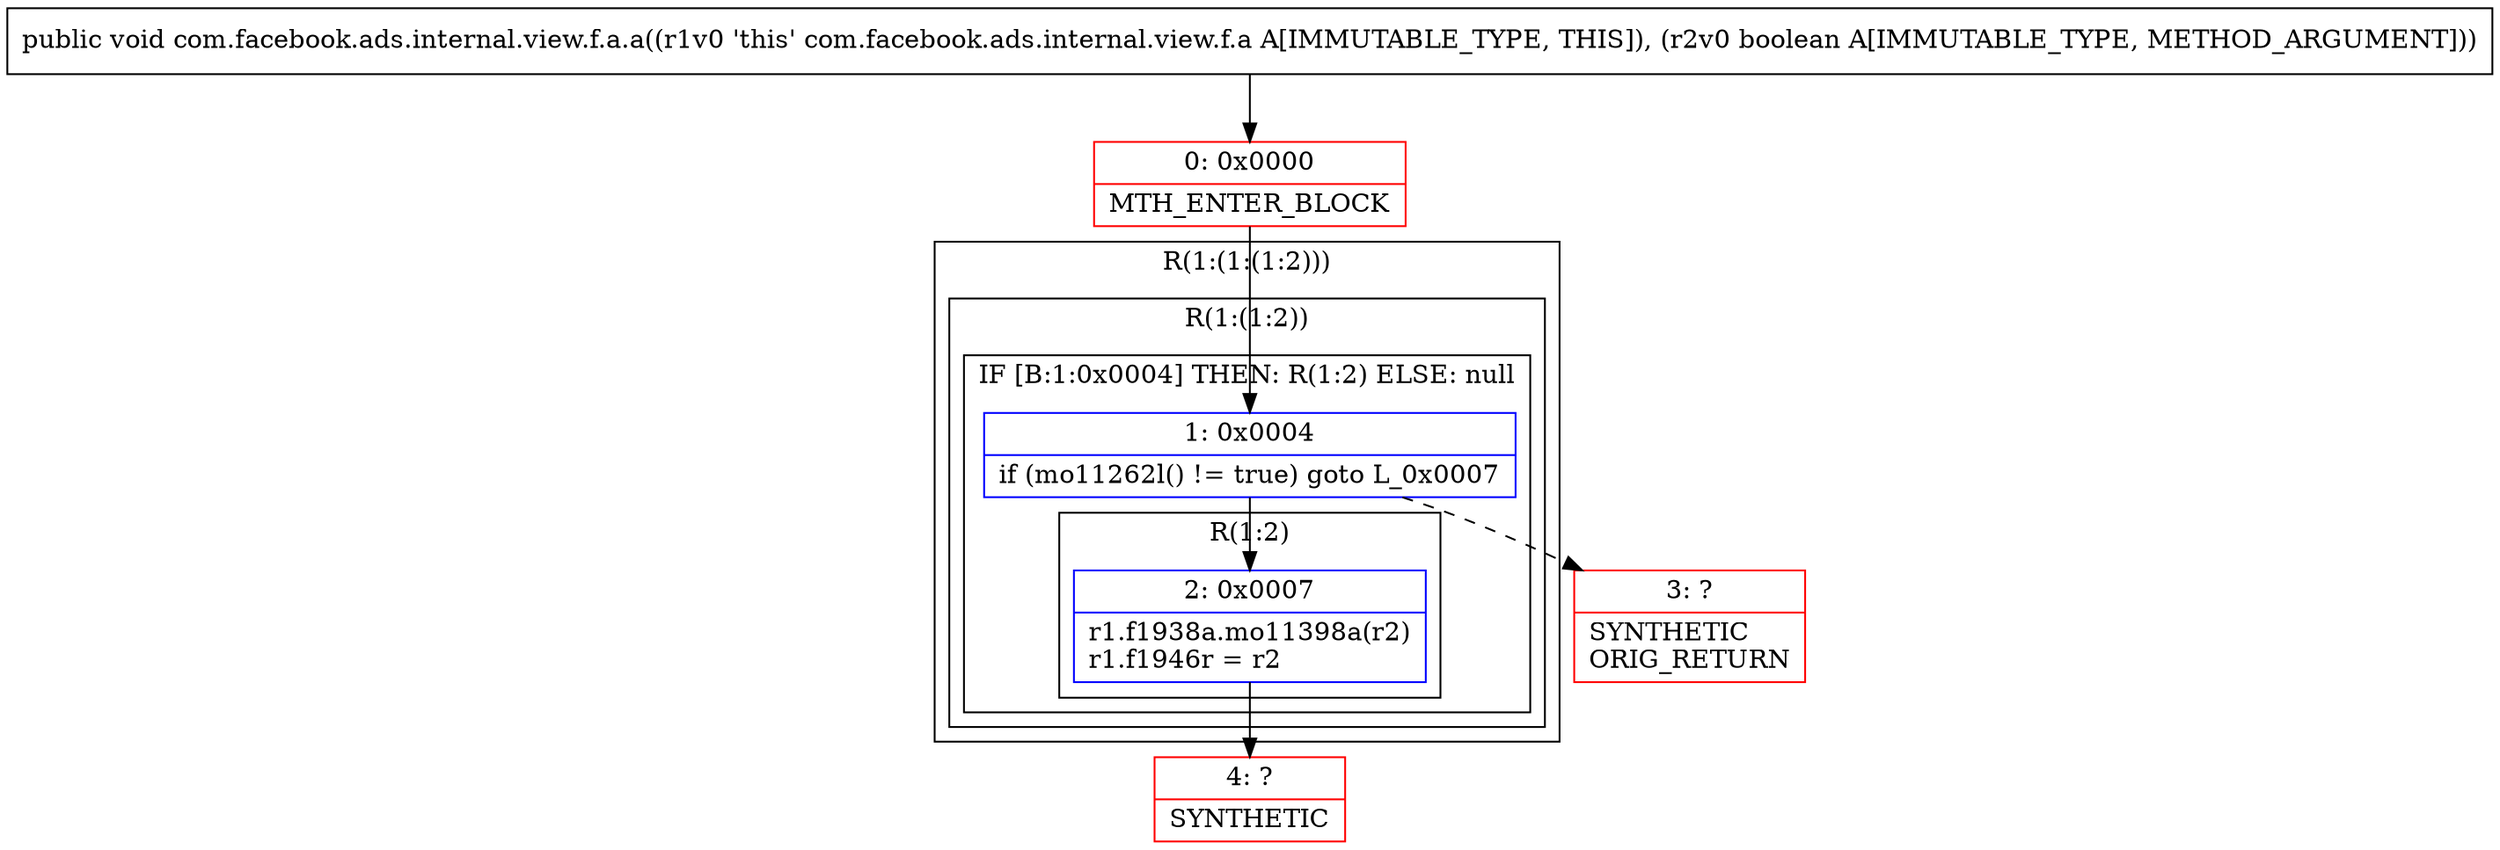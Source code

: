 digraph "CFG forcom.facebook.ads.internal.view.f.a.a(Z)V" {
subgraph cluster_Region_2034538533 {
label = "R(1:(1:(1:2)))";
node [shape=record,color=blue];
subgraph cluster_Region_313476872 {
label = "R(1:(1:2))";
node [shape=record,color=blue];
subgraph cluster_IfRegion_1485070050 {
label = "IF [B:1:0x0004] THEN: R(1:2) ELSE: null";
node [shape=record,color=blue];
Node_1 [shape=record,label="{1\:\ 0x0004|if (mo11262l() != true) goto L_0x0007\l}"];
subgraph cluster_Region_237733705 {
label = "R(1:2)";
node [shape=record,color=blue];
Node_2 [shape=record,label="{2\:\ 0x0007|r1.f1938a.mo11398a(r2)\lr1.f1946r = r2\l}"];
}
}
}
}
Node_0 [shape=record,color=red,label="{0\:\ 0x0000|MTH_ENTER_BLOCK\l}"];
Node_3 [shape=record,color=red,label="{3\:\ ?|SYNTHETIC\lORIG_RETURN\l}"];
Node_4 [shape=record,color=red,label="{4\:\ ?|SYNTHETIC\l}"];
MethodNode[shape=record,label="{public void com.facebook.ads.internal.view.f.a.a((r1v0 'this' com.facebook.ads.internal.view.f.a A[IMMUTABLE_TYPE, THIS]), (r2v0 boolean A[IMMUTABLE_TYPE, METHOD_ARGUMENT])) }"];
MethodNode -> Node_0;
Node_1 -> Node_2;
Node_1 -> Node_3[style=dashed];
Node_2 -> Node_4;
Node_0 -> Node_1;
}

